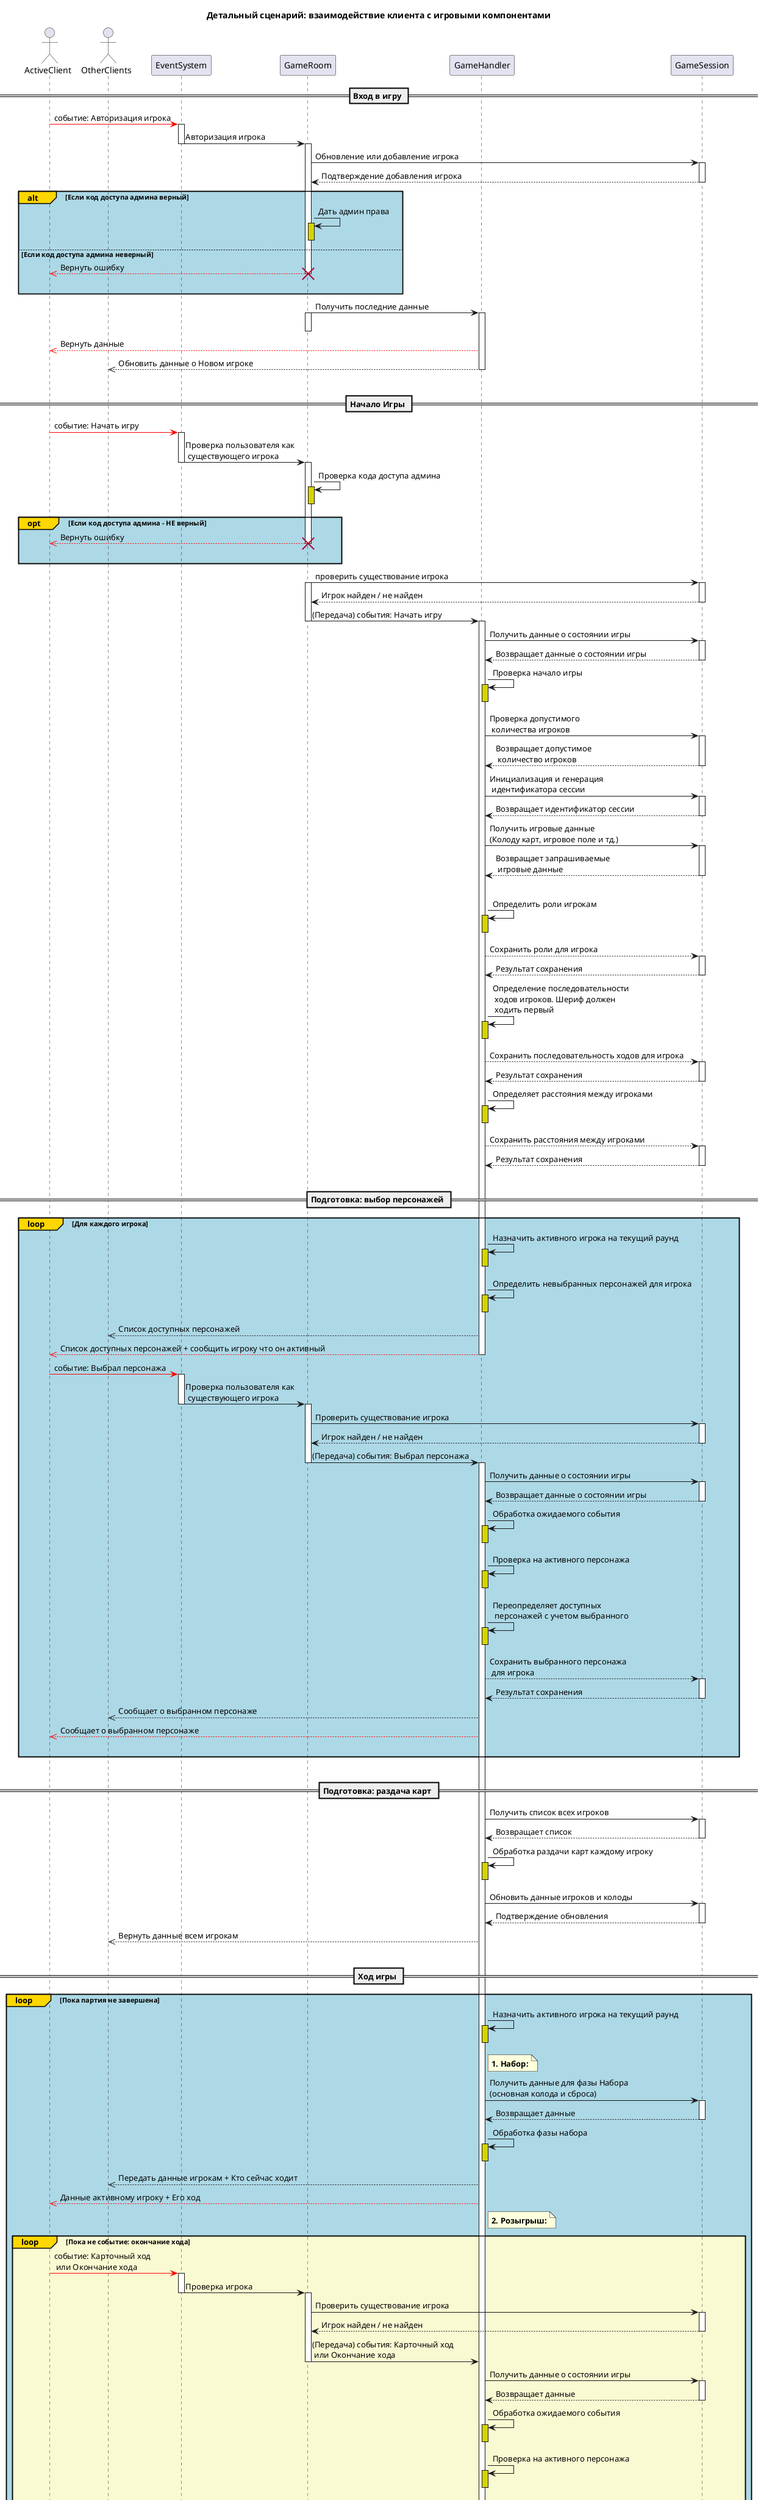 @startuml sequenceDiagramGameComponents
title Детальный сценарий: взаимодействие клиента с игровыми компонентами

actor ActiveClient
actor OtherClients
participant EventSystem
participant GameRoom
participant GameHandler
participant GameSession
' participant Card
' participant Player

== Вход в игру ==
ActiveClient -[#red]> EventSystem ++ : событие: Авторизация игрока
EventSystem -> GameRoom --++ : Авторизация игрока
GameRoom -> GameSession ++ : Обновление или добавление игрока
GameSession --> GameRoom -- : Подтверждение добавления игрока

alt#Gold #LightBlue Если код доступа админа верный
    GameRoom -> GameRoom ++-- #d6d300 : Дать админ права
else Если код доступа админа неверный
    GameRoom --[#red]>> ActiveClient : Вернуть ошибку
    destroy GameRoom
    |||
end

GameRoom -> GameHandler ++ : Получить последние данные
activate GameRoom
deactivate GameRoom
GameHandler --[#red]>> ActiveClient : Вернуть данные
GameHandler -->> OtherClients -- : Обновить данные о Новом игроке
|||
== Начало Игры ==
ActiveClient -[#red]> EventSystem ++ : событие: Начать игру
EventSystem -> GameRoom --++ : Проверка пользователя как\n существующего игрока
GameRoom -> GameRoom ++-- #d6d300 : Проверка кода доступа админа

opt#Gold #LightBlue Если код доступа админа - **НЕ** верный
    GameRoom --[#red]>> ActiveClient : Вернуть ошибку
    destroy GameRoom
    |||
end

GameRoom -> GameSession ++ : проверить существование игрока
activate GameRoom
GameSession --> GameRoom -- : Игрок найден / не найден
GameRoom -> GameHandler --++ : (Передача) события: Начать игру

GameHandler -> GameSession ++ : Получить данные о состоянии игры
GameSession --> GameHandler -- : Возвращает данные о состоянии игры
GameHandler -> GameHandler ++-- #d6d300 : Проверка начало игры

GameHandler -> GameSession ++ : Проверка допустимого\n количества игроков
GameSession --> GameHandler -- : Возвращает допустимое\n количество игроков
GameHandler -> GameSession ++ : Инициализация и генерация\n идентификатора сессии
GameSession --> GameHandler -- : Возвращает идентификатор сессии
GameHandler -> GameSession ++ : Получить игровые данные\n(Колоду карт, игровое поле и тд.)
GameSession --> GameHandler -- : Возвращает запрашиваемые\n игровые данные
|||
GameHandler -> GameHandler ++-- #d6d300 : Определить роли игрокам
GameHandler --> GameSession ++ : Сохранить роли для игрока
GameSession --> GameHandler -- : Результат сохранения

GameHandler -> GameHandler ++-- #d6d300 : Определение последовательности\n ходов игроков. Шериф должен\n ходить первый
GameHandler --> GameSession ++ : Сохранить последовательность ходов для игрока
GameSession --> GameHandler -- : Результат сохранения

GameHandler -> GameHandler ++-- #d6d300 : Определяет расстояния между игроками
GameHandler --> GameSession ++ : Сохранить расстояния между игроками
GameSession --> GameHandler -- : Результат сохранения
|||
== Подготовка: выбор персонажей ==

loop#Gold #LightBlue Для каждого игрока
    GameHandler -> GameHandler ++-- #d6d300 : Назначить активного игрока на текущий раунд
    GameHandler -> GameHandler ++-- #d6d300 : Определить невыбранных персонажей для игрока

    GameHandler -->> OtherClients : Список доступных персонажей
    GameHandler --[#red]>> ActiveClient : Список доступных персонажей + сообщить игроку что он активный
    deactivate GameHandler

    ActiveClient -[#red]> EventSystem ++ : событие: Выбрал персонажа
    EventSystem -> GameRoom --++ : Проверка пользователя как\n существующего игрока
    GameRoom -> GameSession ++ : Проверить существование игрока
    GameSession --> GameRoom -- : Игрок найден / не найден
    GameRoom -> GameHandler --++ : (Передача) события: Выбрал персонажа

    GameHandler -> GameSession ++ : Получить данные о состоянии игры
    GameSession --> GameHandler -- : Возвращает данные о состоянии игры
    GameHandler -> GameHandler ++-- #d6d300 : Обработка ожидаемого события

    GameHandler -> GameHandler ++-- #d6d300 : Проверка на активного персонажа
    GameHandler -> GameHandler ++-- #d6d300 : Переопределяет доступных\n персонажей с учетом выбранного
    GameHandler --> GameSession ++ : Сохранить выбранного персонажа\n для игрока
    GameSession --> GameHandler -- : Результат сохранения
    GameHandler -->> OtherClients : Сообщает о выбранном персонаже
    GameHandler --[#red]>> ActiveClient : Сообщает о выбранном персонаже
    |||
end

|||
== Подготовка: раздача карт ==

GameHandler -> GameSession ++ : Получить список всех игроков
GameSession --> GameHandler -- : Возвращает список

GameHandler -> GameHandler ++-- #d6d300 : Обработка раздачи карт каждому игроку
GameHandler -> GameSession ++ : Обновить данные игроков и колоды
GameSession --> GameHandler -- : Подтверждение обновления

GameHandler -->> OtherClients : Вернуть данные всем игрокам

|||
== Ход игры ==

loop#Gold #LightBlue Пока партия не завершена
    GameHandler -> GameHandler ++-- #d6d300 : Назначить активного игрока на текущий раунд

    note right of GameHandler
        **1. Набор:**
    end note

    GameHandler -> GameSession ++ : Получить данные для фазы Набора\n(основная колода и сброса)
    GameSession --> GameHandler -- : Возвращает данные

    GameHandler -> GameHandler ++-- #d6d300 : Обработка фазы набора

    GameHandler -->> OtherClients : Передать данные игрокам + Кто сейчас ходит
    GameHandler --[#red]>> ActiveClient : Данные активному игроку + Его ход

    note right of GameHandler
        **2. Розыгрыш:**
    end note

    loop#Gold #LightGoldenRodYellow Пока не событие: окончание хода
        ActiveClient -[#red]> EventSystem ++ : событие: Карточный ход\n или Окончание хода
        EventSystem -> GameRoom --++ : Проверка игрока
        GameRoom -> GameSession ++ : Проверить существование игрока
        GameSession --> GameRoom -- : Игрок найден / не найден
        GameRoom -> GameHandler -- : (Передача) события: Карточный ход\n или Окончание хода

        GameHandler -> GameSession ++ : Получить данные о состоянии игры
        GameSession --> GameHandler -- : Возвращает данные

        GameHandler -> GameHandler ++-- #d6d300 : Обработка ожидаемого события
        GameHandler -> GameHandler ++-- #d6d300 : Проверка на активного персонажа
        GameHandler -> GameHandler ++-- #d6d300 : Обработка хода

        alt#Gold #LightCyan Успешная обработка
            GameHandler -> GameSession ++ : Получить актуальные данные игрока / сессии
            ' activate GameHandler
            GameSession --> GameHandler -- : Возвращает актуальные данные

            GameHandler -->> OtherClients : Обновить состояние игры
            GameHandler --[#red]>> ActiveClient : Подтверждение + новые данные
        else #LightYellow Ошибка обработки
            GameHandler --[#red]>> ActiveClient : Ошибка + последние актуальные данные
        end

        opt#Gold #LightBlue Если условие завершении игры были выполнены
            GameHandler -> GameHandler ++-- #d6d300 : Завершить игру
            GameHandler -> GameSession ++ : Обновить данные состояния игры
            GameSession -->> GameHandler -- : Результат обновления
            destroy GameHandler
            |||
        end

        note right of GameHandler
            **3. Сброс** (при необходимости)
        end note

        GameHandler -->> OtherClients : Сообщить об этапе сброса
        activate GameHandler
        GameHandler --[#red]>> ActiveClient : Сообщить об этапе сброса

        ActiveClient -[#red]> EventSystem ++ : событие: Карты для сброса
        EventSystem -> GameRoom --++ : Проверка игрока
        GameRoom -> GameSession ++ : Проверить существование игрока
        GameSession --> GameRoom -- : Игрок найден / не найден
        GameRoom -> GameHandler -- : (Передача) события: Карты для сброса

        GameHandler -> GameSession ++ : Получить данные о состоянии игры
        GameSession --> GameHandler -- : Возвращает данные

        GameHandler -> GameHandler ++-- #d6d300 : Обработка ожидаемого события
        GameHandler -> GameHandler ++-- #d6d300 : Проверка на активного персонажа
        GameHandler -> GameHandler ++-- #d6d300 : Обработка фазы сброса

        deactivate GameHandler
    end
    |||
end

deactivate GameHandler
|||
@enduml
